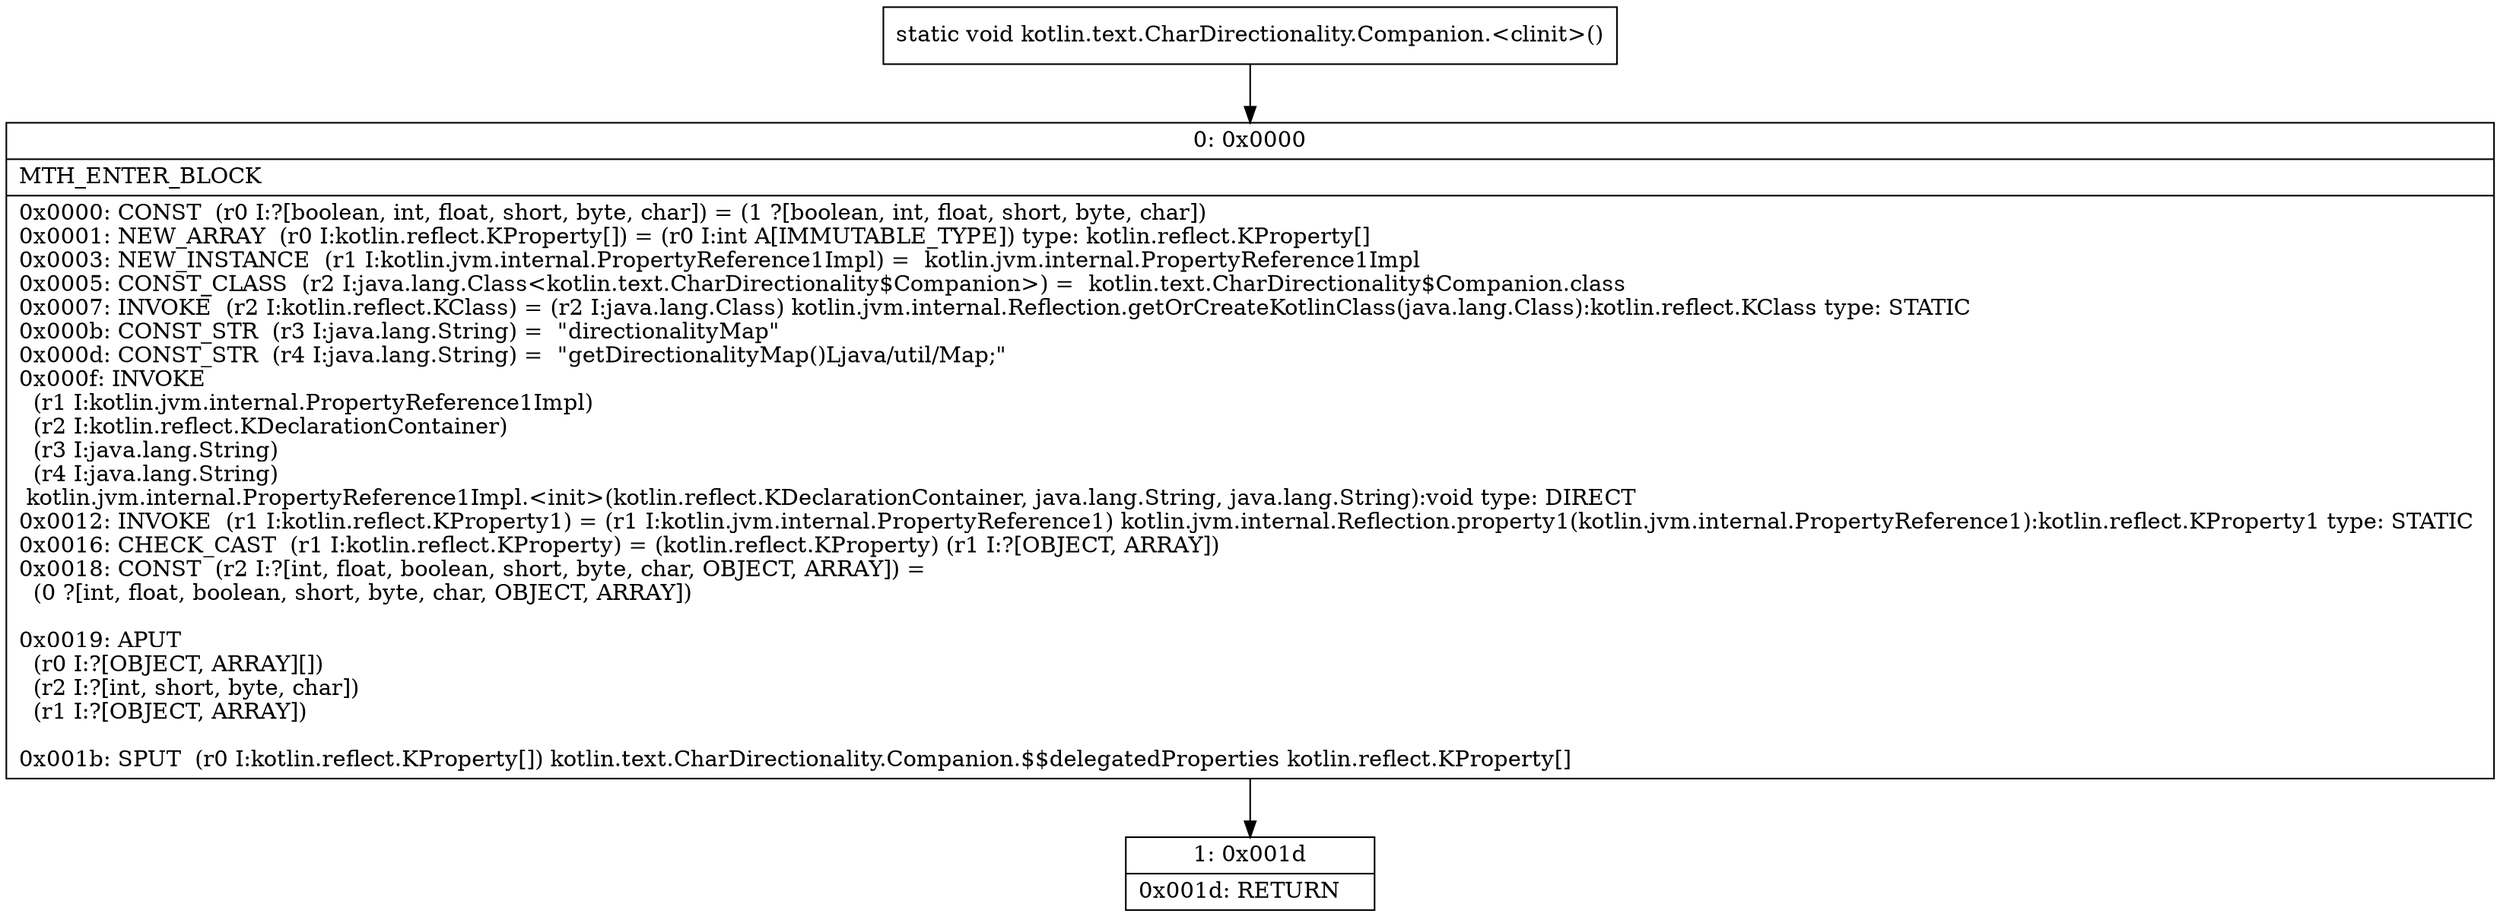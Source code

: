 digraph "CFG forkotlin.text.CharDirectionality.Companion.\<clinit\>()V" {
Node_0 [shape=record,label="{0\:\ 0x0000|MTH_ENTER_BLOCK\l|0x0000: CONST  (r0 I:?[boolean, int, float, short, byte, char]) = (1 ?[boolean, int, float, short, byte, char]) \l0x0001: NEW_ARRAY  (r0 I:kotlin.reflect.KProperty[]) = (r0 I:int A[IMMUTABLE_TYPE]) type: kotlin.reflect.KProperty[] \l0x0003: NEW_INSTANCE  (r1 I:kotlin.jvm.internal.PropertyReference1Impl) =  kotlin.jvm.internal.PropertyReference1Impl \l0x0005: CONST_CLASS  (r2 I:java.lang.Class\<kotlin.text.CharDirectionality$Companion\>) =  kotlin.text.CharDirectionality$Companion.class \l0x0007: INVOKE  (r2 I:kotlin.reflect.KClass) = (r2 I:java.lang.Class) kotlin.jvm.internal.Reflection.getOrCreateKotlinClass(java.lang.Class):kotlin.reflect.KClass type: STATIC \l0x000b: CONST_STR  (r3 I:java.lang.String) =  \"directionalityMap\" \l0x000d: CONST_STR  (r4 I:java.lang.String) =  \"getDirectionalityMap()Ljava\/util\/Map;\" \l0x000f: INVOKE  \l  (r1 I:kotlin.jvm.internal.PropertyReference1Impl)\l  (r2 I:kotlin.reflect.KDeclarationContainer)\l  (r3 I:java.lang.String)\l  (r4 I:java.lang.String)\l kotlin.jvm.internal.PropertyReference1Impl.\<init\>(kotlin.reflect.KDeclarationContainer, java.lang.String, java.lang.String):void type: DIRECT \l0x0012: INVOKE  (r1 I:kotlin.reflect.KProperty1) = (r1 I:kotlin.jvm.internal.PropertyReference1) kotlin.jvm.internal.Reflection.property1(kotlin.jvm.internal.PropertyReference1):kotlin.reflect.KProperty1 type: STATIC \l0x0016: CHECK_CAST  (r1 I:kotlin.reflect.KProperty) = (kotlin.reflect.KProperty) (r1 I:?[OBJECT, ARRAY]) \l0x0018: CONST  (r2 I:?[int, float, boolean, short, byte, char, OBJECT, ARRAY]) = \l  (0 ?[int, float, boolean, short, byte, char, OBJECT, ARRAY])\l \l0x0019: APUT  \l  (r0 I:?[OBJECT, ARRAY][])\l  (r2 I:?[int, short, byte, char])\l  (r1 I:?[OBJECT, ARRAY])\l \l0x001b: SPUT  (r0 I:kotlin.reflect.KProperty[]) kotlin.text.CharDirectionality.Companion.$$delegatedProperties kotlin.reflect.KProperty[] \l}"];
Node_1 [shape=record,label="{1\:\ 0x001d|0x001d: RETURN   \l}"];
MethodNode[shape=record,label="{static void kotlin.text.CharDirectionality.Companion.\<clinit\>() }"];
MethodNode -> Node_0;
Node_0 -> Node_1;
}

